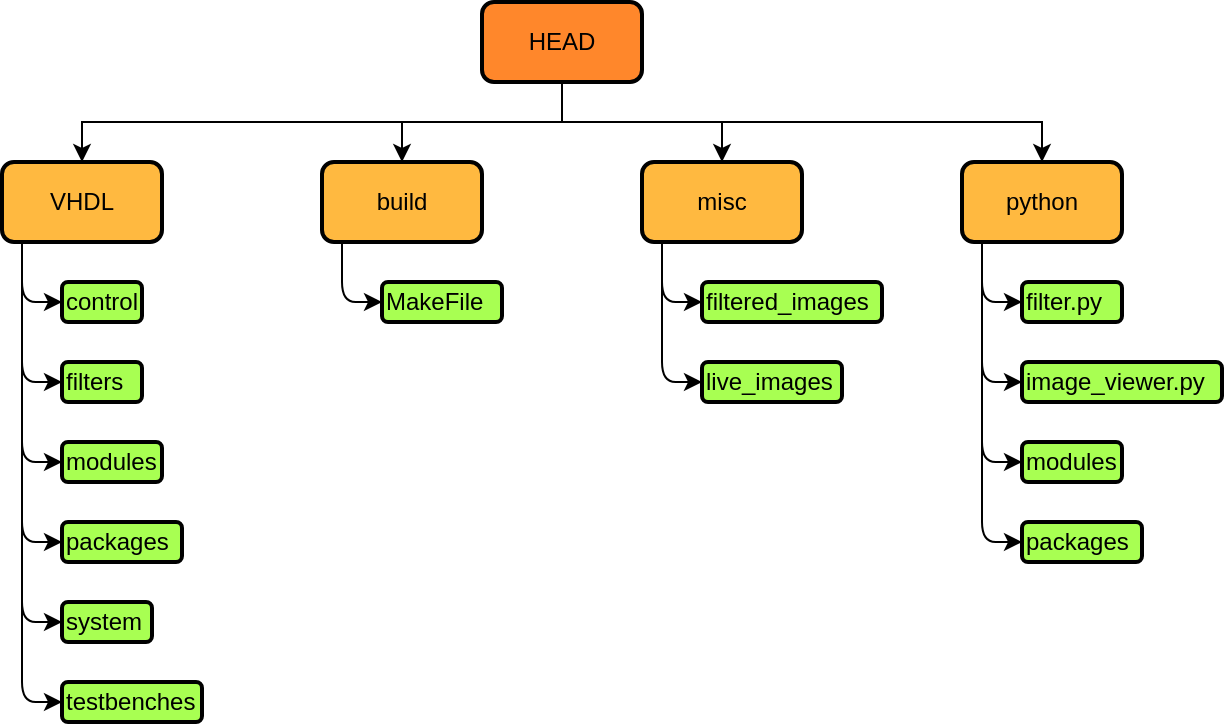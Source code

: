 <mxfile version="14.6.13" type="device"><diagram id="A4y8iIoMBgEmcZDanWjW" name="Page-1"><mxGraphModel dx="905" dy="672" grid="1" gridSize="10" guides="1" tooltips="1" connect="1" arrows="1" fold="1" page="1" pageScale="1" pageWidth="850" pageHeight="1100" math="0" shadow="0"><root><mxCell id="0"/><mxCell id="1" parent="0"/><mxCell id="gfM2hGeAU1lj6U2-ERMC-6" style="edgeStyle=orthogonalEdgeStyle;rounded=0;orthogonalLoop=1;jettySize=auto;html=1;entryX=0.5;entryY=0;entryDx=0;entryDy=0;exitX=0.5;exitY=1;exitDx=0;exitDy=0;" edge="1" parent="1" source="gfM2hGeAU1lj6U2-ERMC-1" target="gfM2hGeAU1lj6U2-ERMC-4"><mxGeometry relative="1" as="geometry"/></mxCell><mxCell id="gfM2hGeAU1lj6U2-ERMC-7" style="edgeStyle=orthogonalEdgeStyle;rounded=0;orthogonalLoop=1;jettySize=auto;html=1;entryX=0.5;entryY=0;entryDx=0;entryDy=0;" edge="1" parent="1" source="gfM2hGeAU1lj6U2-ERMC-1" target="gfM2hGeAU1lj6U2-ERMC-2"><mxGeometry relative="1" as="geometry"/></mxCell><mxCell id="gfM2hGeAU1lj6U2-ERMC-8" style="edgeStyle=orthogonalEdgeStyle;rounded=0;orthogonalLoop=1;jettySize=auto;html=1;entryX=0.5;entryY=0;entryDx=0;entryDy=0;" edge="1" parent="1" source="gfM2hGeAU1lj6U2-ERMC-1" target="gfM2hGeAU1lj6U2-ERMC-3"><mxGeometry relative="1" as="geometry"/></mxCell><mxCell id="gfM2hGeAU1lj6U2-ERMC-9" style="edgeStyle=orthogonalEdgeStyle;rounded=0;orthogonalLoop=1;jettySize=auto;html=1;entryX=0.5;entryY=0;entryDx=0;entryDy=0;exitX=0.5;exitY=1;exitDx=0;exitDy=0;" edge="1" parent="1" source="gfM2hGeAU1lj6U2-ERMC-1" target="gfM2hGeAU1lj6U2-ERMC-5"><mxGeometry relative="1" as="geometry"/></mxCell><mxCell id="gfM2hGeAU1lj6U2-ERMC-1" value="HEAD" style="rounded=1;whiteSpace=wrap;html=1;fillColor=#FF872B;strokeWidth=2;" vertex="1" parent="1"><mxGeometry x="380" y="40" width="80" height="40" as="geometry"/></mxCell><mxCell id="gfM2hGeAU1lj6U2-ERMC-2" value="build" style="rounded=1;whiteSpace=wrap;html=1;fillColor=#FFB940;strokeWidth=2;" vertex="1" parent="1"><mxGeometry x="300" y="120" width="80" height="40" as="geometry"/></mxCell><mxCell id="gfM2hGeAU1lj6U2-ERMC-3" value="misc" style="rounded=1;whiteSpace=wrap;html=1;fillColor=#FFB940;strokeWidth=2;" vertex="1" parent="1"><mxGeometry x="460" y="120" width="80" height="40" as="geometry"/></mxCell><mxCell id="gfM2hGeAU1lj6U2-ERMC-4" value="VHDL" style="rounded=1;whiteSpace=wrap;html=1;fillColor=#FFB940;strokeWidth=2;" vertex="1" parent="1"><mxGeometry x="140" y="120" width="80" height="40" as="geometry"/></mxCell><mxCell id="gfM2hGeAU1lj6U2-ERMC-5" value="python" style="rounded=1;whiteSpace=wrap;html=1;fillColor=#FFB940;strokeWidth=2;" vertex="1" parent="1"><mxGeometry x="620" y="120" width="80" height="40" as="geometry"/></mxCell><mxCell id="gfM2hGeAU1lj6U2-ERMC-10" value="control" style="rounded=1;whiteSpace=wrap;html=1;align=left;fillColor=#A8FF52;strokeWidth=2;" vertex="1" parent="1"><mxGeometry x="170" y="180" width="40" height="20" as="geometry"/></mxCell><mxCell id="gfM2hGeAU1lj6U2-ERMC-11" value="filters" style="rounded=1;whiteSpace=wrap;html=1;align=left;fillColor=#A8FF52;strokeWidth=2;" vertex="1" parent="1"><mxGeometry x="170" y="220" width="40" height="20" as="geometry"/></mxCell><mxCell id="gfM2hGeAU1lj6U2-ERMC-12" value="modules" style="rounded=1;whiteSpace=wrap;html=1;align=left;fillColor=#A8FF52;strokeWidth=2;" vertex="1" parent="1"><mxGeometry x="170" y="260" width="50" height="20" as="geometry"/></mxCell><mxCell id="gfM2hGeAU1lj6U2-ERMC-13" value="packages" style="rounded=1;whiteSpace=wrap;html=1;align=left;fillColor=#A8FF52;strokeWidth=2;" vertex="1" parent="1"><mxGeometry x="170" y="300" width="60" height="20" as="geometry"/></mxCell><mxCell id="gfM2hGeAU1lj6U2-ERMC-14" value="system" style="rounded=1;whiteSpace=wrap;html=1;align=left;fillColor=#A8FF52;strokeWidth=2;" vertex="1" parent="1"><mxGeometry x="170" y="340" width="45" height="20" as="geometry"/></mxCell><mxCell id="gfM2hGeAU1lj6U2-ERMC-15" value="testbenches" style="rounded=1;whiteSpace=wrap;html=1;align=left;fillColor=#A8FF52;strokeWidth=2;" vertex="1" parent="1"><mxGeometry x="170" y="380" width="70" height="20" as="geometry"/></mxCell><mxCell id="gfM2hGeAU1lj6U2-ERMC-23" value="" style="endArrow=classic;html=1;" edge="1" parent="1"><mxGeometry width="50" height="50" relative="1" as="geometry"><mxPoint x="150" y="160" as="sourcePoint"/><mxPoint x="170" y="190" as="targetPoint"/><Array as="points"><mxPoint x="150" y="190"/></Array></mxGeometry></mxCell><mxCell id="gfM2hGeAU1lj6U2-ERMC-24" value="" style="endArrow=classic;html=1;entryX=0;entryY=0.5;entryDx=0;entryDy=0;" edge="1" parent="1"><mxGeometry width="50" height="50" relative="1" as="geometry"><mxPoint x="150" y="180" as="sourcePoint"/><mxPoint x="170" y="230" as="targetPoint"/><Array as="points"><mxPoint x="150" y="230"/></Array></mxGeometry></mxCell><mxCell id="gfM2hGeAU1lj6U2-ERMC-25" value="" style="endArrow=classic;html=1;entryX=0;entryY=0.5;entryDx=0;entryDy=0;" edge="1" parent="1"><mxGeometry width="50" height="50" relative="1" as="geometry"><mxPoint x="150" y="220" as="sourcePoint"/><mxPoint x="170" y="270" as="targetPoint"/><Array as="points"><mxPoint x="150" y="270"/></Array></mxGeometry></mxCell><mxCell id="gfM2hGeAU1lj6U2-ERMC-26" value="" style="endArrow=classic;html=1;entryX=0;entryY=0.5;entryDx=0;entryDy=0;" edge="1" parent="1"><mxGeometry width="50" height="50" relative="1" as="geometry"><mxPoint x="150" y="260" as="sourcePoint"/><mxPoint x="170" y="310" as="targetPoint"/><Array as="points"><mxPoint x="150" y="310"/></Array></mxGeometry></mxCell><mxCell id="gfM2hGeAU1lj6U2-ERMC-27" value="" style="endArrow=classic;html=1;entryX=0;entryY=0.5;entryDx=0;entryDy=0;" edge="1" parent="1"><mxGeometry width="50" height="50" relative="1" as="geometry"><mxPoint x="150" y="300" as="sourcePoint"/><mxPoint x="170" y="350" as="targetPoint"/><Array as="points"><mxPoint x="150" y="350"/></Array></mxGeometry></mxCell><mxCell id="gfM2hGeAU1lj6U2-ERMC-28" value="" style="endArrow=classic;html=1;entryX=0;entryY=0.5;entryDx=0;entryDy=0;" edge="1" parent="1"><mxGeometry width="50" height="50" relative="1" as="geometry"><mxPoint x="150" y="340" as="sourcePoint"/><mxPoint x="170" y="390" as="targetPoint"/><Array as="points"><mxPoint x="150" y="390"/></Array></mxGeometry></mxCell><mxCell id="gfM2hGeAU1lj6U2-ERMC-29" value="MakeFile" style="rounded=1;whiteSpace=wrap;html=1;align=left;fillColor=#A8FF52;strokeWidth=2;" vertex="1" parent="1"><mxGeometry x="330" y="180" width="60" height="20" as="geometry"/></mxCell><mxCell id="gfM2hGeAU1lj6U2-ERMC-30" value="" style="endArrow=classic;html=1;" edge="1" parent="1"><mxGeometry width="50" height="50" relative="1" as="geometry"><mxPoint x="310" y="160" as="sourcePoint"/><mxPoint x="330" y="190" as="targetPoint"/><Array as="points"><mxPoint x="310" y="190"/></Array></mxGeometry></mxCell><mxCell id="gfM2hGeAU1lj6U2-ERMC-31" value="filtered_images" style="rounded=1;whiteSpace=wrap;html=1;align=left;fillColor=#A8FF52;strokeWidth=2;" vertex="1" parent="1"><mxGeometry x="490" y="180" width="90" height="20" as="geometry"/></mxCell><mxCell id="gfM2hGeAU1lj6U2-ERMC-32" value="live_images" style="rounded=1;whiteSpace=wrap;html=1;align=left;fillColor=#A8FF52;strokeWidth=2;" vertex="1" parent="1"><mxGeometry x="490" y="220" width="70" height="20" as="geometry"/></mxCell><mxCell id="gfM2hGeAU1lj6U2-ERMC-34" value="" style="endArrow=classic;html=1;" edge="1" parent="1"><mxGeometry width="50" height="50" relative="1" as="geometry"><mxPoint x="470" y="160" as="sourcePoint"/><mxPoint x="490" y="190" as="targetPoint"/><Array as="points"><mxPoint x="470" y="190"/></Array></mxGeometry></mxCell><mxCell id="gfM2hGeAU1lj6U2-ERMC-35" value="" style="endArrow=classic;html=1;entryX=0;entryY=0.5;entryDx=0;entryDy=0;" edge="1" parent="1"><mxGeometry width="50" height="50" relative="1" as="geometry"><mxPoint x="470" y="180" as="sourcePoint"/><mxPoint x="490" y="230" as="targetPoint"/><Array as="points"><mxPoint x="470" y="230"/></Array></mxGeometry></mxCell><mxCell id="gfM2hGeAU1lj6U2-ERMC-37" value="filter.py" style="rounded=1;whiteSpace=wrap;html=1;align=left;fillColor=#A8FF52;strokeWidth=2;" vertex="1" parent="1"><mxGeometry x="650" y="180" width="50" height="20" as="geometry"/></mxCell><mxCell id="gfM2hGeAU1lj6U2-ERMC-38" value="image_viewer.py" style="rounded=1;whiteSpace=wrap;html=1;align=left;fillColor=#A8FF52;strokeWidth=2;" vertex="1" parent="1"><mxGeometry x="650" y="220" width="100" height="20" as="geometry"/></mxCell><mxCell id="gfM2hGeAU1lj6U2-ERMC-39" value="modules" style="rounded=1;whiteSpace=wrap;html=1;align=left;fillColor=#A8FF52;strokeWidth=2;" vertex="1" parent="1"><mxGeometry x="650" y="260" width="50" height="20" as="geometry"/></mxCell><mxCell id="gfM2hGeAU1lj6U2-ERMC-40" value="packages" style="rounded=1;whiteSpace=wrap;html=1;align=left;fillColor=#A8FF52;strokeWidth=2;" vertex="1" parent="1"><mxGeometry x="650" y="300" width="60" height="20" as="geometry"/></mxCell><mxCell id="gfM2hGeAU1lj6U2-ERMC-41" value="" style="endArrow=classic;html=1;" edge="1" parent="1"><mxGeometry width="50" height="50" relative="1" as="geometry"><mxPoint x="630" y="160" as="sourcePoint"/><mxPoint x="650" y="190.0" as="targetPoint"/><Array as="points"><mxPoint x="630" y="190"/></Array></mxGeometry></mxCell><mxCell id="gfM2hGeAU1lj6U2-ERMC-42" value="" style="endArrow=classic;html=1;entryX=0;entryY=0.5;entryDx=0;entryDy=0;" edge="1" parent="1"><mxGeometry width="50" height="50" relative="1" as="geometry"><mxPoint x="630" y="180" as="sourcePoint"/><mxPoint x="650" y="230.0" as="targetPoint"/><Array as="points"><mxPoint x="630" y="230"/></Array></mxGeometry></mxCell><mxCell id="gfM2hGeAU1lj6U2-ERMC-43" value="" style="endArrow=classic;html=1;entryX=0;entryY=0.5;entryDx=0;entryDy=0;" edge="1" parent="1"><mxGeometry width="50" height="50" relative="1" as="geometry"><mxPoint x="630" y="220.0" as="sourcePoint"/><mxPoint x="650" y="270.0" as="targetPoint"/><Array as="points"><mxPoint x="630" y="270"/></Array></mxGeometry></mxCell><mxCell id="gfM2hGeAU1lj6U2-ERMC-44" value="" style="endArrow=classic;html=1;entryX=0;entryY=0.5;entryDx=0;entryDy=0;" edge="1" parent="1"><mxGeometry width="50" height="50" relative="1" as="geometry"><mxPoint x="630" y="260.0" as="sourcePoint"/><mxPoint x="650" y="310.0" as="targetPoint"/><Array as="points"><mxPoint x="630" y="310"/></Array></mxGeometry></mxCell></root></mxGraphModel></diagram></mxfile>
